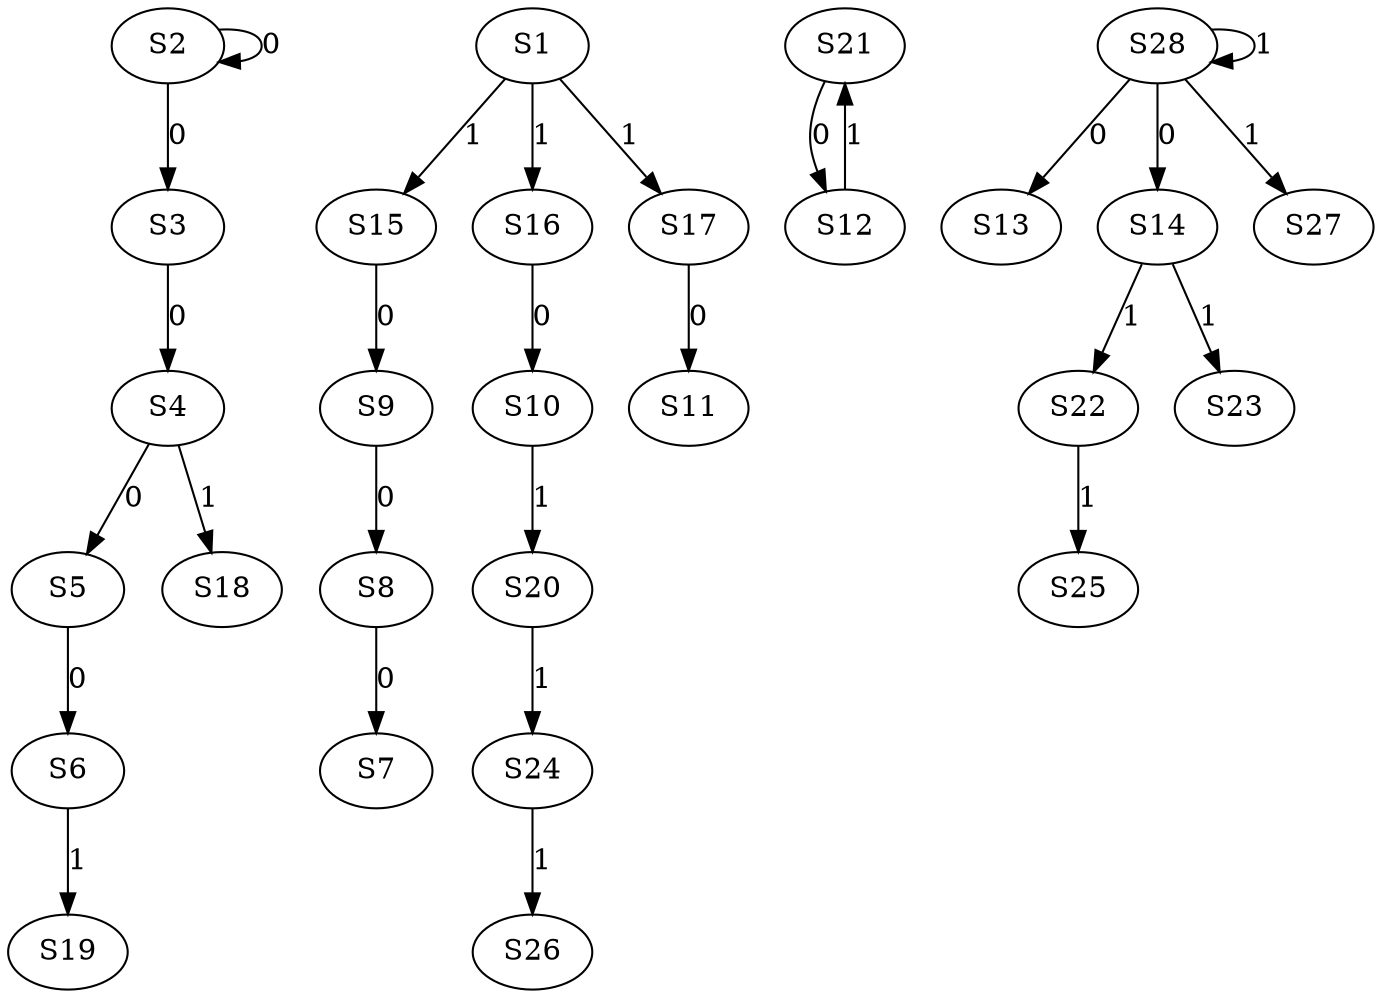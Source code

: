 strict digraph {
	S2 -> S2 [ label = 0 ];
	S2 -> S3 [ label = 0 ];
	S3 -> S4 [ label = 0 ];
	S4 -> S5 [ label = 0 ];
	S5 -> S6 [ label = 0 ];
	S8 -> S7 [ label = 0 ];
	S9 -> S8 [ label = 0 ];
	S15 -> S9 [ label = 0 ];
	S16 -> S10 [ label = 0 ];
	S17 -> S11 [ label = 0 ];
	S21 -> S12 [ label = 0 ];
	S28 -> S13 [ label = 0 ];
	S28 -> S14 [ label = 0 ];
	S1 -> S15 [ label = 1 ];
	S1 -> S16 [ label = 1 ];
	S1 -> S17 [ label = 1 ];
	S4 -> S18 [ label = 1 ];
	S6 -> S19 [ label = 1 ];
	S10 -> S20 [ label = 1 ];
	S12 -> S21 [ label = 1 ];
	S14 -> S22 [ label = 1 ];
	S14 -> S23 [ label = 1 ];
	S20 -> S24 [ label = 1 ];
	S22 -> S25 [ label = 1 ];
	S24 -> S26 [ label = 1 ];
	S28 -> S27 [ label = 1 ];
	S28 -> S28 [ label = 1 ];
}